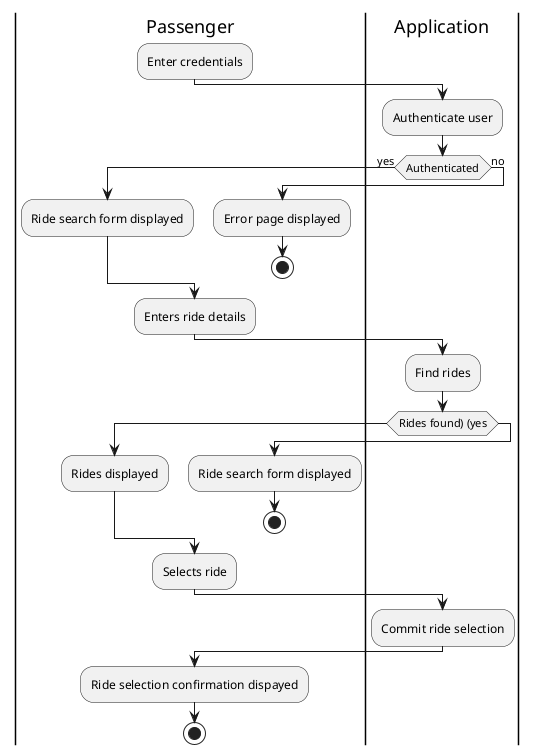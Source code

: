 @startuml

|Passenger|
:Enter credentials;

|Application|
:Authenticate user;

if (Authenticated) then (yes)
    |Passenger|
    :Ride search form displayed;
else (no)
    :Error page displayed;
    |Passenger|
    stop
endif

|Passenger|
:Enters ride details;

|Application|
:Find rides;

if (Rides found) (yes)
    |Passenger|
    :Rides displayed;
else
    |Passenger|
    :Ride search form displayed;
    stop
endif

|Passenger|
:Selects ride;

|Application|
:Commit ride selection;

|Passenger|
:Ride selection confirmation dispayed;

stop
@enduml